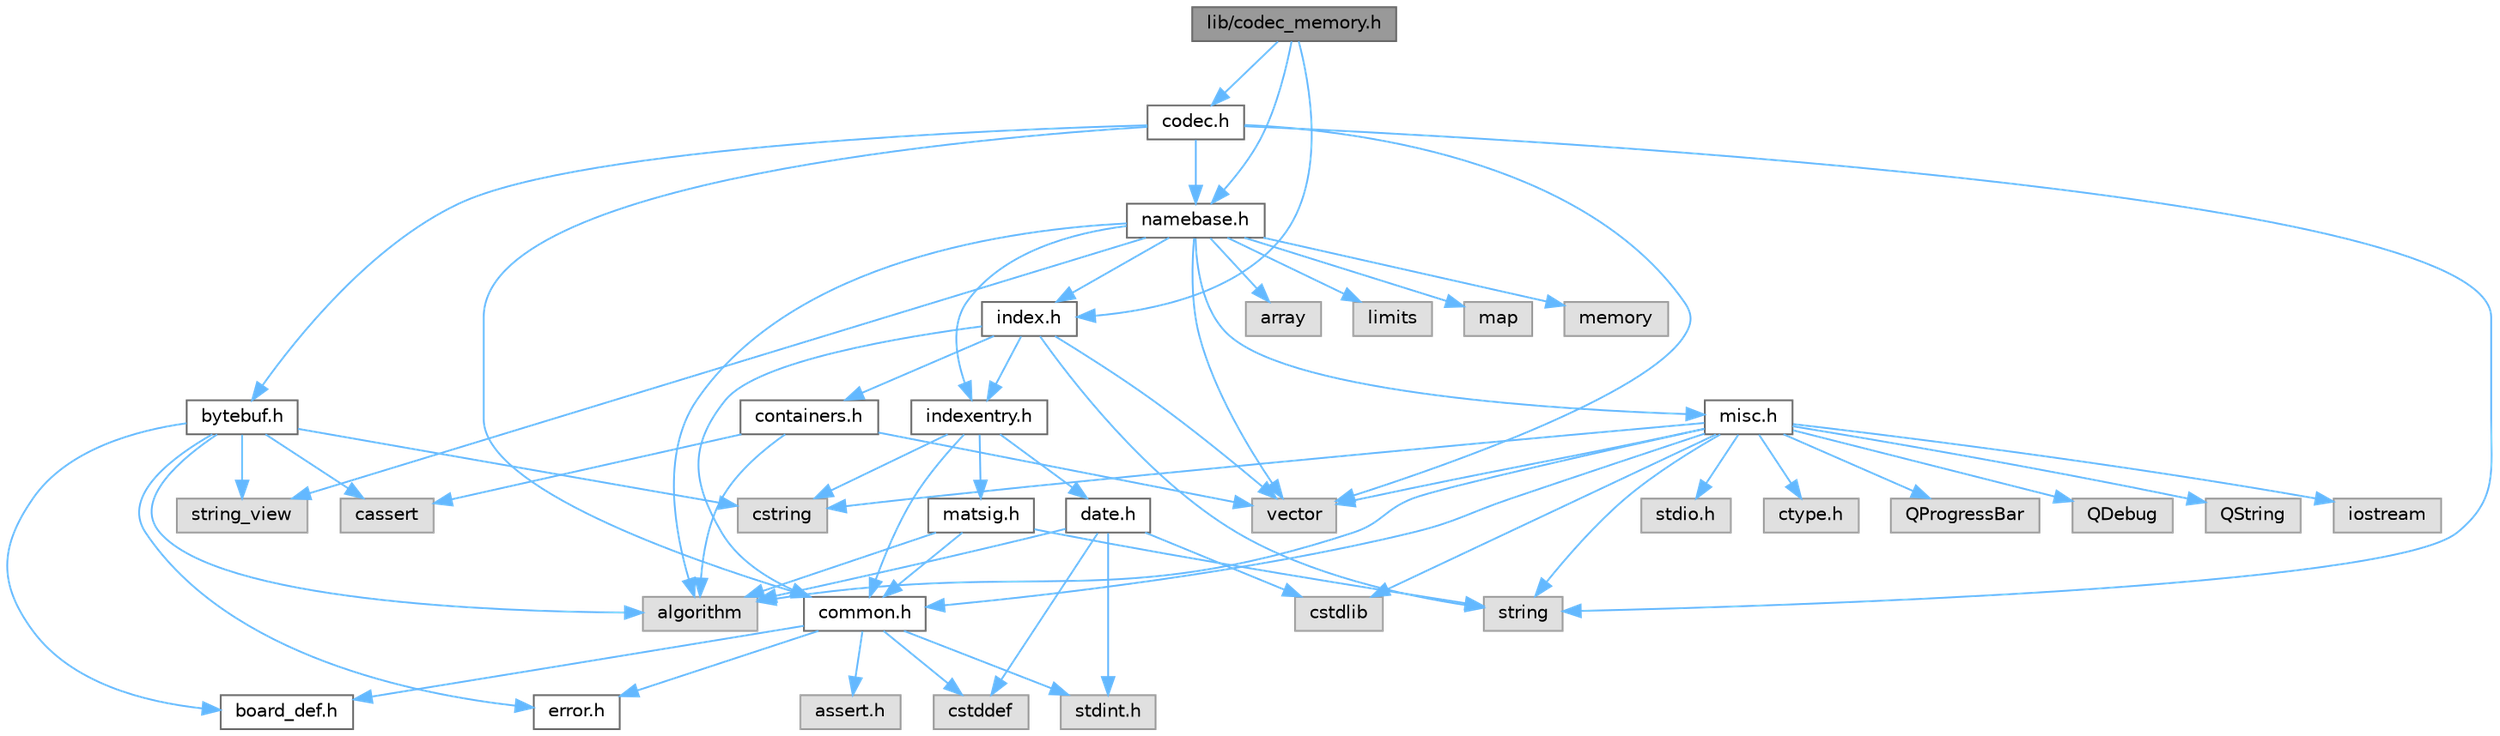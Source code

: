 digraph "lib/codec_memory.h"
{
 // LATEX_PDF_SIZE
  bgcolor="transparent";
  edge [fontname=Helvetica,fontsize=10,labelfontname=Helvetica,labelfontsize=10];
  node [fontname=Helvetica,fontsize=10,shape=box,height=0.2,width=0.4];
  Node1 [id="Node000001",label="lib/codec_memory.h",height=0.2,width=0.4,color="gray40", fillcolor="grey60", style="filled", fontcolor="black",tooltip=" "];
  Node1 -> Node2 [id="edge1_Node000001_Node000002",color="steelblue1",style="solid",tooltip=" "];
  Node2 [id="Node000002",label="codec.h",height=0.2,width=0.4,color="grey40", fillcolor="white", style="filled",URL="$codec_8h.html",tooltip=" "];
  Node2 -> Node3 [id="edge2_Node000002_Node000003",color="steelblue1",style="solid",tooltip=" "];
  Node3 [id="Node000003",label="bytebuf.h",height=0.2,width=0.4,color="grey40", fillcolor="white", style="filled",URL="$bytebuf_8h.html",tooltip=" "];
  Node3 -> Node4 [id="edge3_Node000003_Node000004",color="steelblue1",style="solid",tooltip=" "];
  Node4 [id="Node000004",label="board_def.h",height=0.2,width=0.4,color="grey40", fillcolor="white", style="filled",URL="$board__def_8h.html",tooltip=" "];
  Node3 -> Node5 [id="edge4_Node000003_Node000005",color="steelblue1",style="solid",tooltip=" "];
  Node5 [id="Node000005",label="error.h",height=0.2,width=0.4,color="grey40", fillcolor="white", style="filled",URL="$error_8h.html",tooltip=" "];
  Node3 -> Node6 [id="edge5_Node000003_Node000006",color="steelblue1",style="solid",tooltip=" "];
  Node6 [id="Node000006",label="algorithm",height=0.2,width=0.4,color="grey60", fillcolor="#E0E0E0", style="filled",tooltip=" "];
  Node3 -> Node7 [id="edge6_Node000003_Node000007",color="steelblue1",style="solid",tooltip=" "];
  Node7 [id="Node000007",label="cassert",height=0.2,width=0.4,color="grey60", fillcolor="#E0E0E0", style="filled",tooltip=" "];
  Node3 -> Node8 [id="edge7_Node000003_Node000008",color="steelblue1",style="solid",tooltip=" "];
  Node8 [id="Node000008",label="cstring",height=0.2,width=0.4,color="grey60", fillcolor="#E0E0E0", style="filled",tooltip=" "];
  Node3 -> Node9 [id="edge8_Node000003_Node000009",color="steelblue1",style="solid",tooltip=" "];
  Node9 [id="Node000009",label="string_view",height=0.2,width=0.4,color="grey60", fillcolor="#E0E0E0", style="filled",tooltip=" "];
  Node2 -> Node10 [id="edge9_Node000002_Node000010",color="steelblue1",style="solid",tooltip=" "];
  Node10 [id="Node000010",label="common.h",height=0.2,width=0.4,color="grey40", fillcolor="white", style="filled",URL="$common_8h.html",tooltip=" "];
  Node10 -> Node4 [id="edge10_Node000010_Node000004",color="steelblue1",style="solid",tooltip=" "];
  Node10 -> Node5 [id="edge11_Node000010_Node000005",color="steelblue1",style="solid",tooltip=" "];
  Node10 -> Node11 [id="edge12_Node000010_Node000011",color="steelblue1",style="solid",tooltip=" "];
  Node11 [id="Node000011",label="assert.h",height=0.2,width=0.4,color="grey60", fillcolor="#E0E0E0", style="filled",tooltip=" "];
  Node10 -> Node12 [id="edge13_Node000010_Node000012",color="steelblue1",style="solid",tooltip=" "];
  Node12 [id="Node000012",label="cstddef",height=0.2,width=0.4,color="grey60", fillcolor="#E0E0E0", style="filled",tooltip=" "];
  Node10 -> Node13 [id="edge14_Node000010_Node000013",color="steelblue1",style="solid",tooltip=" "];
  Node13 [id="Node000013",label="stdint.h",height=0.2,width=0.4,color="grey60", fillcolor="#E0E0E0", style="filled",tooltip=" "];
  Node2 -> Node14 [id="edge15_Node000002_Node000014",color="steelblue1",style="solid",tooltip=" "];
  Node14 [id="Node000014",label="namebase.h",height=0.2,width=0.4,color="grey40", fillcolor="white", style="filled",URL="$namebase_8h.html",tooltip=" "];
  Node14 -> Node15 [id="edge16_Node000014_Node000015",color="steelblue1",style="solid",tooltip=" "];
  Node15 [id="Node000015",label="index.h",height=0.2,width=0.4,color="grey40", fillcolor="white", style="filled",URL="$index_8h.html",tooltip=" "];
  Node15 -> Node10 [id="edge17_Node000015_Node000010",color="steelblue1",style="solid",tooltip=" "];
  Node15 -> Node16 [id="edge18_Node000015_Node000016",color="steelblue1",style="solid",tooltip=" "];
  Node16 [id="Node000016",label="containers.h",height=0.2,width=0.4,color="grey40", fillcolor="white", style="filled",URL="$containers_8h.html",tooltip=" "];
  Node16 -> Node6 [id="edge19_Node000016_Node000006",color="steelblue1",style="solid",tooltip=" "];
  Node16 -> Node7 [id="edge20_Node000016_Node000007",color="steelblue1",style="solid",tooltip=" "];
  Node16 -> Node17 [id="edge21_Node000016_Node000017",color="steelblue1",style="solid",tooltip=" "];
  Node17 [id="Node000017",label="vector",height=0.2,width=0.4,color="grey60", fillcolor="#E0E0E0", style="filled",tooltip=" "];
  Node15 -> Node18 [id="edge22_Node000015_Node000018",color="steelblue1",style="solid",tooltip=" "];
  Node18 [id="Node000018",label="indexentry.h",height=0.2,width=0.4,color="grey40", fillcolor="white", style="filled",URL="$indexentry_8h.html",tooltip=" "];
  Node18 -> Node10 [id="edge23_Node000018_Node000010",color="steelblue1",style="solid",tooltip=" "];
  Node18 -> Node19 [id="edge24_Node000018_Node000019",color="steelblue1",style="solid",tooltip=" "];
  Node19 [id="Node000019",label="date.h",height=0.2,width=0.4,color="grey40", fillcolor="white", style="filled",URL="$date_8h.html",tooltip=" "];
  Node19 -> Node6 [id="edge25_Node000019_Node000006",color="steelblue1",style="solid",tooltip=" "];
  Node19 -> Node12 [id="edge26_Node000019_Node000012",color="steelblue1",style="solid",tooltip=" "];
  Node19 -> Node20 [id="edge27_Node000019_Node000020",color="steelblue1",style="solid",tooltip=" "];
  Node20 [id="Node000020",label="cstdlib",height=0.2,width=0.4,color="grey60", fillcolor="#E0E0E0", style="filled",tooltip=" "];
  Node19 -> Node13 [id="edge28_Node000019_Node000013",color="steelblue1",style="solid",tooltip=" "];
  Node18 -> Node21 [id="edge29_Node000018_Node000021",color="steelblue1",style="solid",tooltip=" "];
  Node21 [id="Node000021",label="matsig.h",height=0.2,width=0.4,color="grey40", fillcolor="white", style="filled",URL="$matsig_8h.html",tooltip=" "];
  Node21 -> Node10 [id="edge30_Node000021_Node000010",color="steelblue1",style="solid",tooltip=" "];
  Node21 -> Node6 [id="edge31_Node000021_Node000006",color="steelblue1",style="solid",tooltip=" "];
  Node21 -> Node22 [id="edge32_Node000021_Node000022",color="steelblue1",style="solid",tooltip=" "];
  Node22 [id="Node000022",label="string",height=0.2,width=0.4,color="grey60", fillcolor="#E0E0E0", style="filled",tooltip=" "];
  Node18 -> Node8 [id="edge33_Node000018_Node000008",color="steelblue1",style="solid",tooltip=" "];
  Node15 -> Node22 [id="edge34_Node000015_Node000022",color="steelblue1",style="solid",tooltip=" "];
  Node15 -> Node17 [id="edge35_Node000015_Node000017",color="steelblue1",style="solid",tooltip=" "];
  Node14 -> Node18 [id="edge36_Node000014_Node000018",color="steelblue1",style="solid",tooltip=" "];
  Node14 -> Node23 [id="edge37_Node000014_Node000023",color="steelblue1",style="solid",tooltip=" "];
  Node23 [id="Node000023",label="misc.h",height=0.2,width=0.4,color="grey40", fillcolor="white", style="filled",URL="$misc_8h.html",tooltip=" "];
  Node23 -> Node10 [id="edge38_Node000023_Node000010",color="steelblue1",style="solid",tooltip=" "];
  Node23 -> Node6 [id="edge39_Node000023_Node000006",color="steelblue1",style="solid",tooltip=" "];
  Node23 -> Node22 [id="edge40_Node000023_Node000022",color="steelblue1",style="solid",tooltip=" "];
  Node23 -> Node8 [id="edge41_Node000023_Node000008",color="steelblue1",style="solid",tooltip=" "];
  Node23 -> Node24 [id="edge42_Node000023_Node000024",color="steelblue1",style="solid",tooltip=" "];
  Node24 [id="Node000024",label="stdio.h",height=0.2,width=0.4,color="grey60", fillcolor="#E0E0E0", style="filled",tooltip=" "];
  Node23 -> Node25 [id="edge43_Node000023_Node000025",color="steelblue1",style="solid",tooltip=" "];
  Node25 [id="Node000025",label="ctype.h",height=0.2,width=0.4,color="grey60", fillcolor="#E0E0E0", style="filled",tooltip=" "];
  Node23 -> Node20 [id="edge44_Node000023_Node000020",color="steelblue1",style="solid",tooltip=" "];
  Node23 -> Node17 [id="edge45_Node000023_Node000017",color="steelblue1",style="solid",tooltip=" "];
  Node23 -> Node26 [id="edge46_Node000023_Node000026",color="steelblue1",style="solid",tooltip=" "];
  Node26 [id="Node000026",label="QProgressBar",height=0.2,width=0.4,color="grey60", fillcolor="#E0E0E0", style="filled",tooltip=" "];
  Node23 -> Node27 [id="edge47_Node000023_Node000027",color="steelblue1",style="solid",tooltip=" "];
  Node27 [id="Node000027",label="QDebug",height=0.2,width=0.4,color="grey60", fillcolor="#E0E0E0", style="filled",tooltip=" "];
  Node23 -> Node28 [id="edge48_Node000023_Node000028",color="steelblue1",style="solid",tooltip=" "];
  Node28 [id="Node000028",label="QString",height=0.2,width=0.4,color="grey60", fillcolor="#E0E0E0", style="filled",tooltip=" "];
  Node23 -> Node29 [id="edge49_Node000023_Node000029",color="steelblue1",style="solid",tooltip=" "];
  Node29 [id="Node000029",label="iostream",height=0.2,width=0.4,color="grey60", fillcolor="#E0E0E0", style="filled",tooltip=" "];
  Node14 -> Node6 [id="edge50_Node000014_Node000006",color="steelblue1",style="solid",tooltip=" "];
  Node14 -> Node30 [id="edge51_Node000014_Node000030",color="steelblue1",style="solid",tooltip=" "];
  Node30 [id="Node000030",label="array",height=0.2,width=0.4,color="grey60", fillcolor="#E0E0E0", style="filled",tooltip=" "];
  Node14 -> Node31 [id="edge52_Node000014_Node000031",color="steelblue1",style="solid",tooltip=" "];
  Node31 [id="Node000031",label="limits",height=0.2,width=0.4,color="grey60", fillcolor="#E0E0E0", style="filled",tooltip=" "];
  Node14 -> Node32 [id="edge53_Node000014_Node000032",color="steelblue1",style="solid",tooltip=" "];
  Node32 [id="Node000032",label="map",height=0.2,width=0.4,color="grey60", fillcolor="#E0E0E0", style="filled",tooltip=" "];
  Node14 -> Node33 [id="edge54_Node000014_Node000033",color="steelblue1",style="solid",tooltip=" "];
  Node33 [id="Node000033",label="memory",height=0.2,width=0.4,color="grey60", fillcolor="#E0E0E0", style="filled",tooltip=" "];
  Node14 -> Node9 [id="edge55_Node000014_Node000009",color="steelblue1",style="solid",tooltip=" "];
  Node14 -> Node17 [id="edge56_Node000014_Node000017",color="steelblue1",style="solid",tooltip=" "];
  Node2 -> Node22 [id="edge57_Node000002_Node000022",color="steelblue1",style="solid",tooltip=" "];
  Node2 -> Node17 [id="edge58_Node000002_Node000017",color="steelblue1",style="solid",tooltip=" "];
  Node1 -> Node15 [id="edge59_Node000001_Node000015",color="steelblue1",style="solid",tooltip=" "];
  Node1 -> Node14 [id="edge60_Node000001_Node000014",color="steelblue1",style="solid",tooltip=" "];
}
